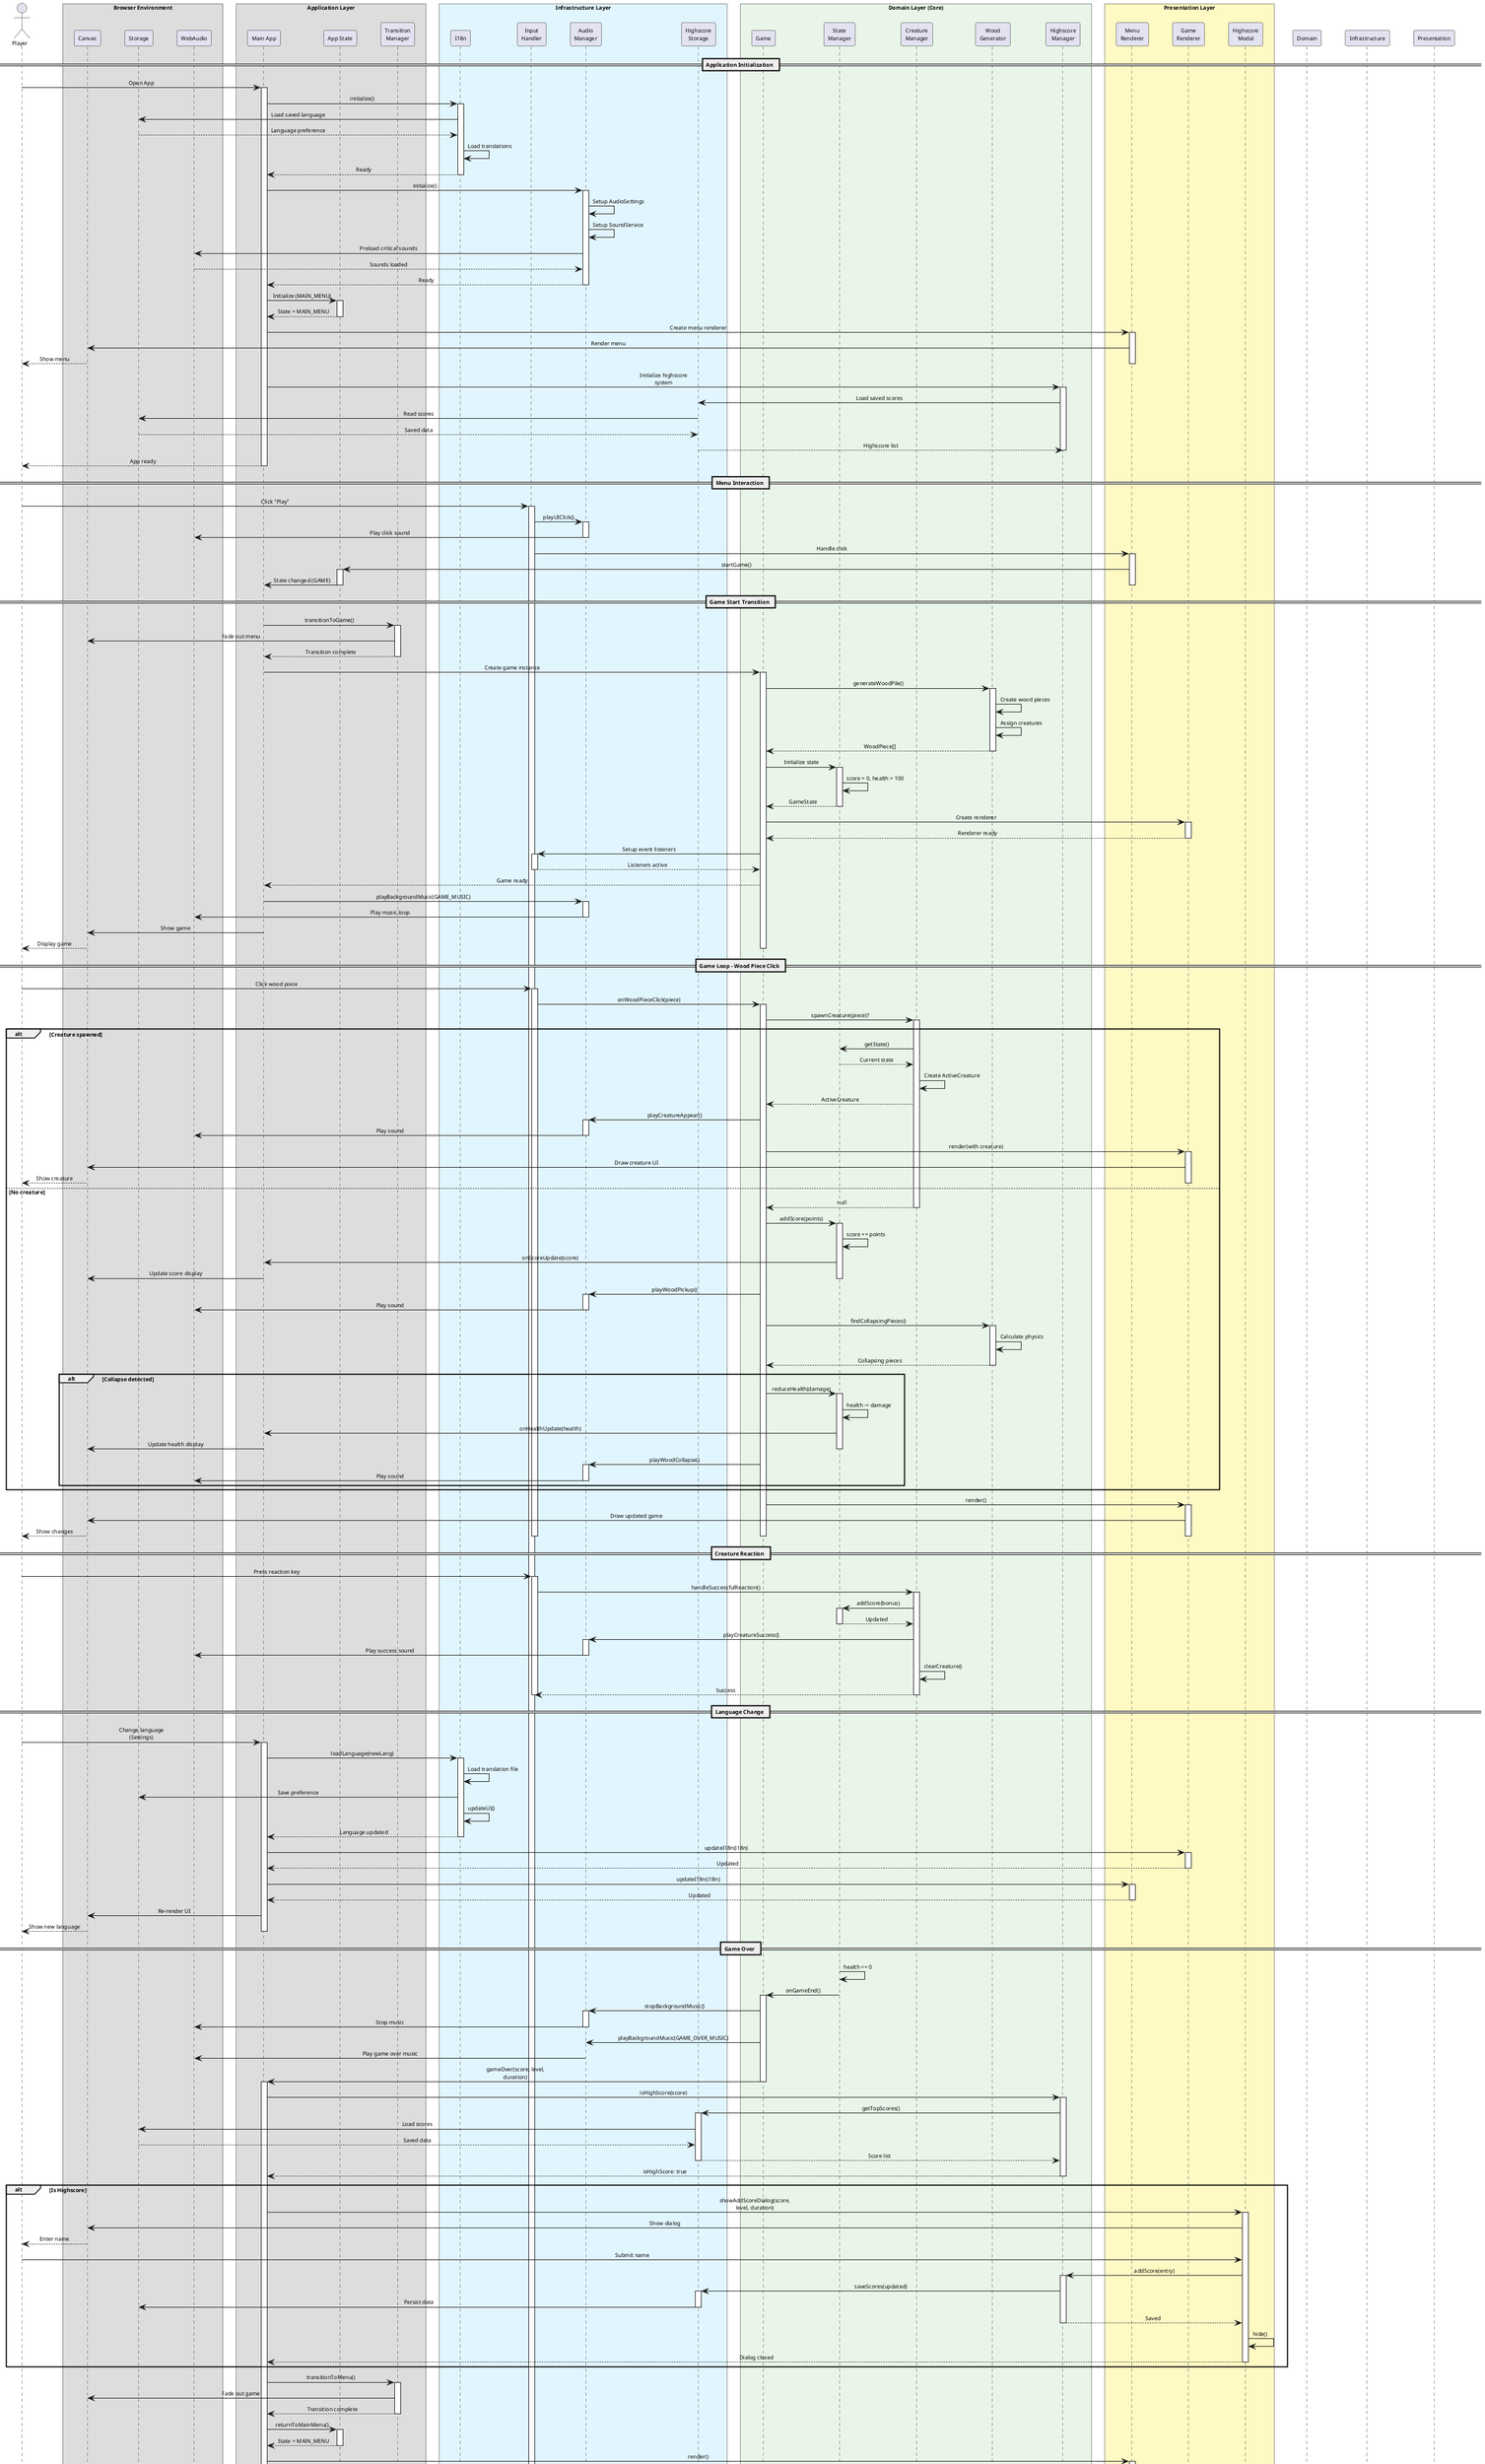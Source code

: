 @startuml Within_the_Woodpile_DataFlow_2025

!define DOMAIN #E8F5E8
!define INFRASTRUCTURE #E1F5FE
!define PRESENTATION #FFF9C4
!define SHARED #FCE4EC

skinparam sequenceMessageAlign center
skinparam maxMessageSize 100
skinparam participantPadding 15
skinparam boxPadding 10
skinparam defaultFontSize 9

actor Player

box "Browser Environment"
    participant Canvas
    participant Storage
    participant WebAudio
end box

box "Application Layer"
    participant "Main App" as Main
    participant "App State" as AppState
    participant "Transition\nManager" as Transition
end box

box "Infrastructure Layer" INFRASTRUCTURE
    participant "I18n" as I18n
    participant "Input\nHandler" as Input
    participant "Audio\nManager" as Audio
    participant "Highscore\nStorage" as HStorage
end box

box "Domain Layer (Core)" DOMAIN
    participant "Game" as Game
    participant "State\nManager" as StateManager
    participant "Creature\nManager" as CreatureManager
    participant "Wood\nGenerator" as WoodGen
    participant "Highscore\nManager" as HManager
end box

box "Presentation Layer" PRESENTATION
    participant "Menu\nRenderer" as MenuRenderer
    participant "Game\nRenderer" as GameRenderer
    participant "Highscore\nModal" as HModal
end box

== Application Initialization ==

Player -> Main : Open App
activate Main

Main -> I18n : initialize()
activate I18n
I18n -> Storage : Load saved language
Storage --> I18n : Language preference
I18n -> I18n : Load translations
I18n --> Main : Ready
deactivate I18n

Main -> Audio : initialize()
activate Audio
Audio -> Audio : Setup AudioSettings
Audio -> Audio : Setup SoundService
Audio -> WebAudio : Preload critical sounds
WebAudio --> Audio : Sounds loaded
Audio --> Main : Ready
deactivate Audio

Main -> AppState : Initialize (MAIN_MENU)
activate AppState
AppState --> Main : State = MAIN_MENU
deactivate AppState

Main -> MenuRenderer : Create menu renderer
activate MenuRenderer
MenuRenderer -> Canvas : Render menu
Canvas --> Player : Show menu
deactivate MenuRenderer

Main -> HManager : Initialize highscore system
activate HManager
HManager -> HStorage : Load saved scores
HStorage -> Storage : Read scores
Storage --> HStorage : Saved data
HStorage --> HManager : Highscore list
deactivate HManager

Main --> Player : App ready
deactivate Main

== Menu Interaction ==

Player -> Input : Click "Play"
activate Input
Input -> Audio : playUIClick()
activate Audio
Audio -> WebAudio : Play click sound
deactivate Audio

Input -> MenuRenderer : Handle click
activate MenuRenderer
MenuRenderer -> AppState : startGame()
activate AppState
AppState -> Main : State changed (GAME)
deactivate AppState
deactivate MenuRenderer

== Game Start Transition ==

Main -> Transition : transitionToGame()
activate Transition
Transition -> Canvas : Fade out menu
Transition --> Main : Transition complete
deactivate Transition

Main -> Game : Create game instance
activate Game

Game -> WoodGen : generateWoodPile()
activate WoodGen
WoodGen -> WoodGen : Create wood pieces
WoodGen -> WoodGen : Assign creatures
WoodGen --> Game : WoodPiece[]
deactivate WoodGen

Game -> StateManager : Initialize state
activate StateManager
StateManager -> StateManager : score = 0, health = 100
StateManager --> Game : GameState
deactivate StateManager

Game -> GameRenderer : Create renderer
activate GameRenderer
GameRenderer --> Game : Renderer ready
deactivate GameRenderer

Game -> Input : Setup event listeners
activate Input
Input --> Game : Listeners active
deactivate Input

Game --> Main : Game ready
Main -> Audio : playBackgroundMusic(GAME_MUSIC)
activate Audio
Audio -> WebAudio : Play music loop
deactivate Audio

Main -> Canvas : Show game
Canvas --> Player : Display game
deactivate Game

== Game Loop - Wood Piece Click ==

Player -> Input : Click wood piece
activate Input
Input -> Game : onWoodPieceClick(piece)
activate Game

Game -> CreatureManager : spawnCreature(piece)?
activate CreatureManager

alt Creature spawned
    CreatureManager -> StateManager : getState()
    StateManager --> CreatureManager : Current state
    CreatureManager -> CreatureManager : Create ActiveCreature
    CreatureManager --> Game : ActiveCreature
    
    Game -> Audio : playCreatureAppear()
    activate Audio
    Audio -> WebAudio : Play sound
    deactivate Audio
    
    Game -> GameRenderer : render(with creature)
    activate GameRenderer
    GameRenderer -> Canvas : Draw creature UI
    Canvas --> Player : Show creature
    deactivate GameRenderer
else No creature
    CreatureManager --> Game : null
    deactivate CreatureManager
    
    Game -> StateManager : addScore(points)
    activate StateManager
    StateManager -> StateManager : score += points
    StateManager -> Main : onScoreUpdate(score)
    Main -> Canvas : Update score display
    deactivate StateManager
    
    Game -> Audio : playWoodPickup()
    activate Audio
    Audio -> WebAudio : Play sound
    deactivate Audio
    
    Game -> WoodGen : findCollapsingPieces()
    activate WoodGen
    WoodGen -> WoodGen : Calculate physics
    WoodGen --> Game : Collapsing pieces
    deactivate WoodGen
    
    alt Collapse detected
        Game -> StateManager : reduceHealth(damage)
        activate StateManager
        StateManager -> StateManager : health -= damage
        StateManager -> Main : onHealthUpdate(health)
        Main -> Canvas : Update health display
        deactivate StateManager
        
        Game -> Audio : playWoodCollapse()
        activate Audio
        Audio -> WebAudio : Play sound
        deactivate Audio
    end
end

Game -> GameRenderer : render()
activate GameRenderer
GameRenderer -> Canvas : Draw updated game
Canvas --> Player : Show changes
deactivate GameRenderer

deactivate Game
deactivate Input

== Creature Reaction ==

Player -> Input : Press reaction key
activate Input
Input -> CreatureManager : handleSuccessfulReaction()
activate CreatureManager

CreatureManager -> StateManager : addScore(bonus)
activate StateManager
StateManager --> CreatureManager : Updated
deactivate StateManager

CreatureManager -> Audio : playCreatureSuccess()
activate Audio
Audio -> WebAudio : Play success sound
deactivate Audio

CreatureManager -> CreatureManager : clearCreature()
CreatureManager --> Input : Success
deactivate CreatureManager
deactivate Input

== Language Change ==

Player -> Main : Change language (Settings)
activate Main

Main -> I18n : loadLanguage(newLang)
activate I18n
I18n -> I18n : Load translation file
I18n -> Storage : Save preference
I18n -> I18n : updateUI()
I18n --> Main : Language updated
deactivate I18n

Main -> GameRenderer : updateI18n(i18n)
activate GameRenderer
GameRenderer --> Main : Updated
deactivate GameRenderer

Main -> MenuRenderer : updateI18n(i18n)
activate MenuRenderer
MenuRenderer --> Main : Updated
deactivate MenuRenderer

Main -> Canvas : Re-render UI
Canvas --> Player : Show new language
deactivate Main

== Game Over ==

StateManager -> StateManager : health <= 0
StateManager -> Game : onGameEnd()
activate Game

Game -> Audio : stopBackgroundMusic()
activate Audio
Audio -> WebAudio : Stop music
deactivate Audio

Game -> Audio : playBackgroundMusic(GAME_OVER_MUSIC)
Audio -> WebAudio : Play game over music
deactivate Audio

Game -> Main : gameOver(score, level, duration)
deactivate Game

activate Main
Main -> HManager : isHighScore(score)
activate HManager
HManager -> HStorage : getTopScores()
activate HStorage
HStorage -> Storage : Load scores
Storage --> HStorage : Saved data
HStorage --> HManager : Score list
deactivate HStorage
HManager --> Main : isHighScore: true
deactivate HManager

alt Is Highscore
    Main -> HModal : showAddScoreDialog(score, level, duration)
    activate HModal
    HModal -> Canvas : Show dialog
    Canvas --> Player : Enter name
    Player -> HModal : Submit name
    
    HModal -> HManager : addScore(entry)
    activate HManager
    HManager -> HStorage : saveScores(updated)
    activate HStorage
    HStorage -> Storage : Persist data
    deactivate HStorage
    HManager --> HModal : Saved
    deactivate HManager
    
    HModal -> HModal : hide()
    HModal --> Main : Dialog closed
    deactivate HModal
end

Main -> Transition : transitionToMenu()
activate Transition
Transition -> Canvas : Fade out game
Transition --> Main : Transition complete
deactivate Transition

Main -> AppState : returnToMainMenu()
activate AppState
AppState --> Main : State = MAIN_MENU
deactivate AppState

Main -> MenuRenderer : render()
activate MenuRenderer
MenuRenderer -> Canvas : Draw menu
Canvas --> Player : Show menu
deactivate MenuRenderer

Main -> Audio : playBackgroundMusic(MENU_MUSIC)
activate Audio
Audio -> WebAudio : Play menu music
deactivate Audio

deactivate Main

== View Highscores ==

Player -> Main : Click Highscore button
activate Main

Main -> HModal : show()
activate HModal

HModal -> HManager : getTopScores(10)
activate HManager
HManager -> HStorage : loadScores()
activate HStorage
HStorage -> Storage : Read data
Storage --> HStorage : Saved scores
HStorage --> HManager : Top 10
deactivate HStorage
HManager --> HModal : Formatted scores
deactivate HManager

HModal -> Canvas : Display highscore modal
Canvas --> Player : Show scores & statistics

Player -> HModal : Close modal
HModal -> HModal : hide()
HModal --> Main : Modal closed
deactivate HModal
deactivate Main

== Settings & Audio ==

Player -> Main : Adjust volume (Settings)
activate Main

Main -> Audio : updateSettings({masterVolume: 0.5})
activate Audio
Audio -> Audio : AudioSettings.setMasterVolume(0.5)
Audio -> Storage : Persist setting
Audio --> Main : Settings updated
deactivate Audio

Main -> Canvas : Update UI slider
Canvas --> Player : Show new volume
deactivate Main

note over Domain
  **Clean Architecture Principle**
  Domain layer (Core) has NO
  dependencies on outer layers.
  All data flows inward.
end note

note over Infrastructure
  **Infrastructure Layer**
  Implements domain interfaces.
  Handles browser APIs, storage,
  audio, i18n, input events.
end note

note over Presentation
  **Presentation Layer**
  Handles all rendering logic.
  Depends on domain use cases
  and infrastructure services.
end note

@enduml
